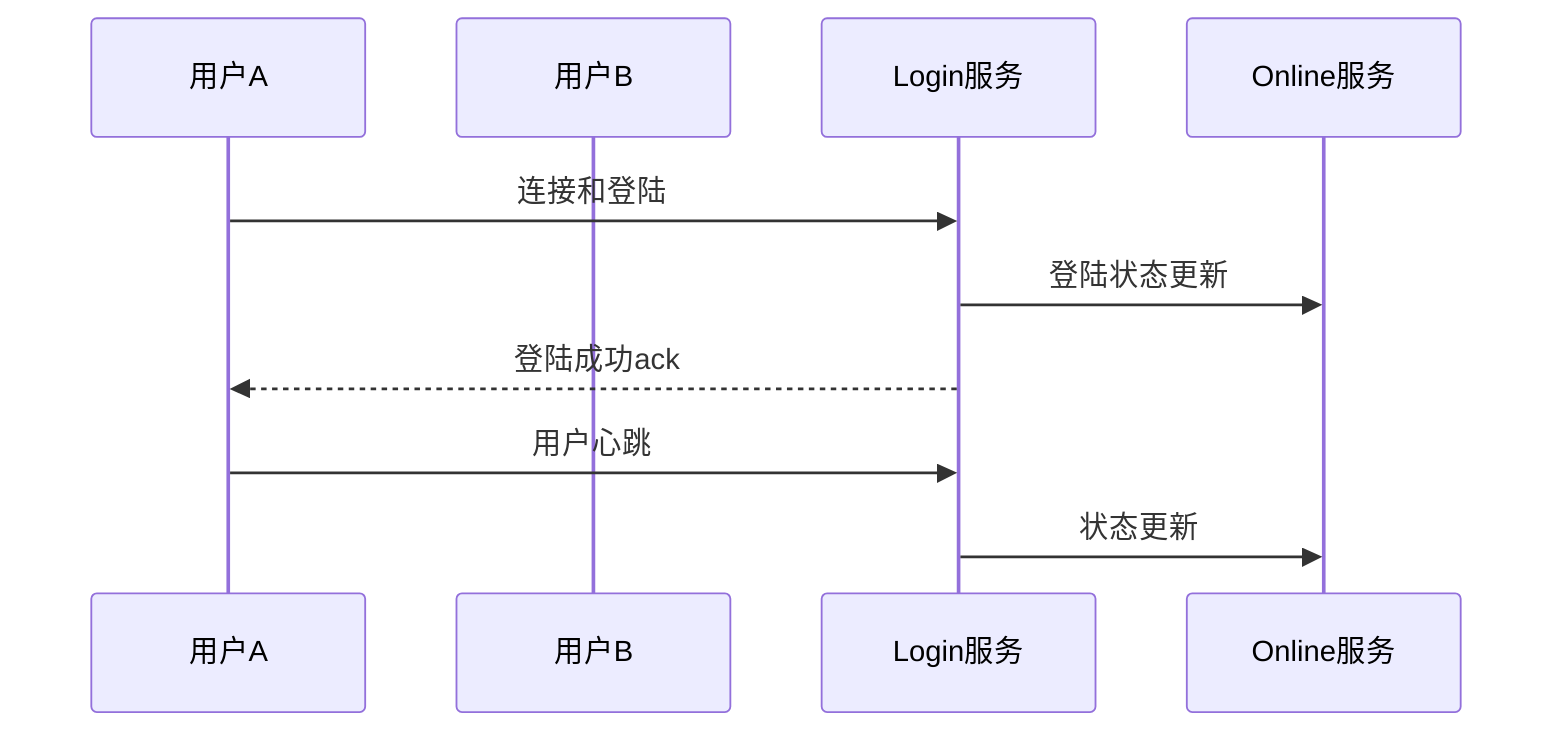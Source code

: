 sequenceDiagram
    participant A as 用户A
    participant B as 用户B
    participant ServerLogin as Login服务
    participant ServerOnline as Online服务

    A->>ServerLogin: 连接和登陆
    ServerLogin->>ServerOnline: 登陆状态更新
    ServerLogin-->>A: 登陆成功ack

    A->>ServerLogin: 用户心跳
    ServerLogin->>ServerOnline: 状态更新